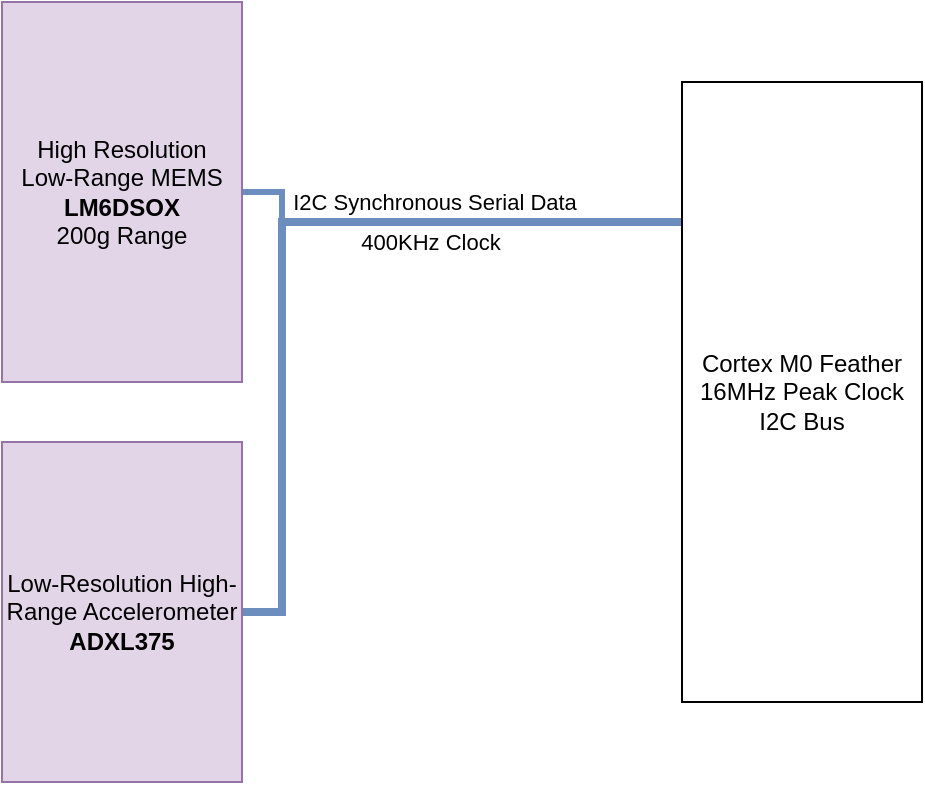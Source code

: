 <mxfile version="20.5.1" type="device"><diagram id="9PtypYjBhYBW2y5f75Z8" name="Page-1"><mxGraphModel dx="756" dy="398" grid="1" gridSize="10" guides="1" tooltips="1" connect="1" arrows="1" fold="1" page="1" pageScale="1" pageWidth="850" pageHeight="1100" math="0" shadow="0"><root><mxCell id="0"/><mxCell id="1" parent="0"/><mxCell id="o8rjoo6xaxwGKhyFrDOh-4" style="edgeStyle=orthogonalEdgeStyle;rounded=0;orthogonalLoop=1;jettySize=auto;html=1;exitX=1;exitY=0.5;exitDx=0;exitDy=0;entryX=0.083;entryY=0.226;entryDx=0;entryDy=0;entryPerimeter=0;fillColor=#dae8fc;strokeColor=#6c8ebf;strokeWidth=3;endArrow=none;endFill=0;" edge="1" parent="1" source="o8rjoo6xaxwGKhyFrDOh-1" target="o8rjoo6xaxwGKhyFrDOh-3"><mxGeometry relative="1" as="geometry"><Array as="points"><mxPoint x="150" y="215"/><mxPoint x="150" y="230"/></Array></mxGeometry></mxCell><mxCell id="o8rjoo6xaxwGKhyFrDOh-1" value="High Resolution&lt;br&gt;Low-Range MEMS&lt;br&gt;&lt;b&gt;LM6DSOX&lt;/b&gt;&lt;br&gt;200g Range&lt;br&gt;" style="rounded=0;whiteSpace=wrap;html=1;fillColor=#e1d5e7;strokeColor=#9673a6;" vertex="1" parent="1"><mxGeometry x="10" y="120" width="120" height="190" as="geometry"/></mxCell><mxCell id="o8rjoo6xaxwGKhyFrDOh-5" style="edgeStyle=orthogonalEdgeStyle;rounded=0;orthogonalLoop=1;jettySize=auto;html=1;exitX=1;exitY=0.5;exitDx=0;exitDy=0;fillColor=#dae8fc;strokeColor=#6c8ebf;strokeWidth=4;endArrow=none;endFill=0;" edge="1" parent="1" source="o8rjoo6xaxwGKhyFrDOh-2"><mxGeometry relative="1" as="geometry"><mxPoint x="350" y="230" as="targetPoint"/><Array as="points"><mxPoint x="150" y="425"/><mxPoint x="150" y="230"/></Array></mxGeometry></mxCell><mxCell id="o8rjoo6xaxwGKhyFrDOh-6" value="I2C Synchronous Serial Data" style="edgeLabel;html=1;align=center;verticalAlign=middle;resizable=0;points=[];" vertex="1" connectable="0" parent="o8rjoo6xaxwGKhyFrDOh-5"><mxGeometry x="0.325" y="3" relative="1" as="geometry"><mxPoint x="16" y="-7" as="offset"/></mxGeometry></mxCell><mxCell id="o8rjoo6xaxwGKhyFrDOh-7" value="400KHz Clock" style="edgeLabel;html=1;align=center;verticalAlign=middle;resizable=0;points=[];" vertex="1" connectable="0" parent="o8rjoo6xaxwGKhyFrDOh-5"><mxGeometry x="0.39" y="1" relative="1" as="geometry"><mxPoint y="11" as="offset"/></mxGeometry></mxCell><mxCell id="o8rjoo6xaxwGKhyFrDOh-2" value="Low-Resolution High-Range Accelerometer&lt;br&gt;&lt;b&gt;ADXL375&lt;/b&gt;" style="rounded=0;whiteSpace=wrap;html=1;fillColor=#e1d5e7;strokeColor=#9673a6;" vertex="1" parent="1"><mxGeometry x="10" y="340" width="120" height="170" as="geometry"/></mxCell><mxCell id="o8rjoo6xaxwGKhyFrDOh-3" value="Cortex M0 Feather&lt;br&gt;16MHz Peak Clock&lt;br&gt;I2C Bus&lt;br&gt;" style="rounded=0;whiteSpace=wrap;html=1;" vertex="1" parent="1"><mxGeometry x="350" y="160" width="120" height="310" as="geometry"/></mxCell></root></mxGraphModel></diagram></mxfile>